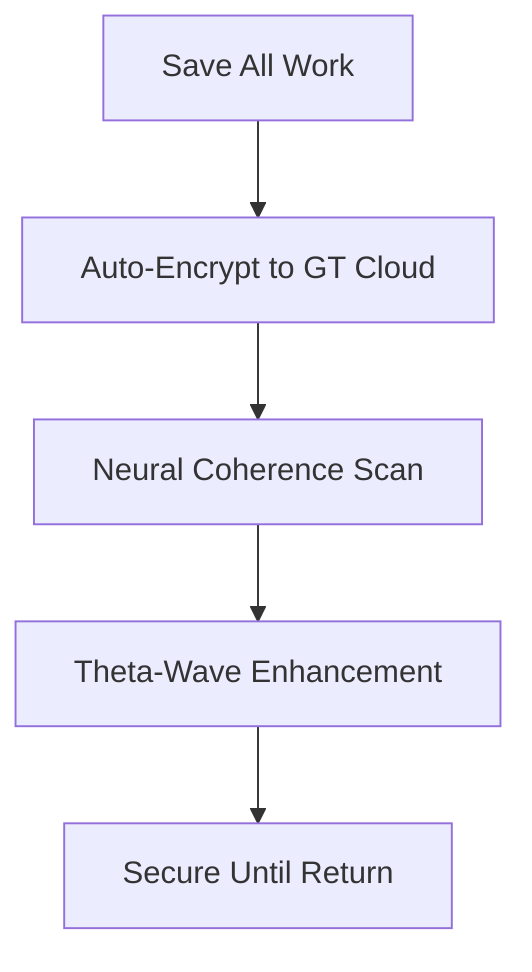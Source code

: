 flowchart TB
    A[Save All Work] --> B[Auto-Encrypt to GT Cloud]
    B --> C[Neural Coherence Scan]
    C --> D[Theta-Wave Enhancement]
    D --> E[Secure Until Return]